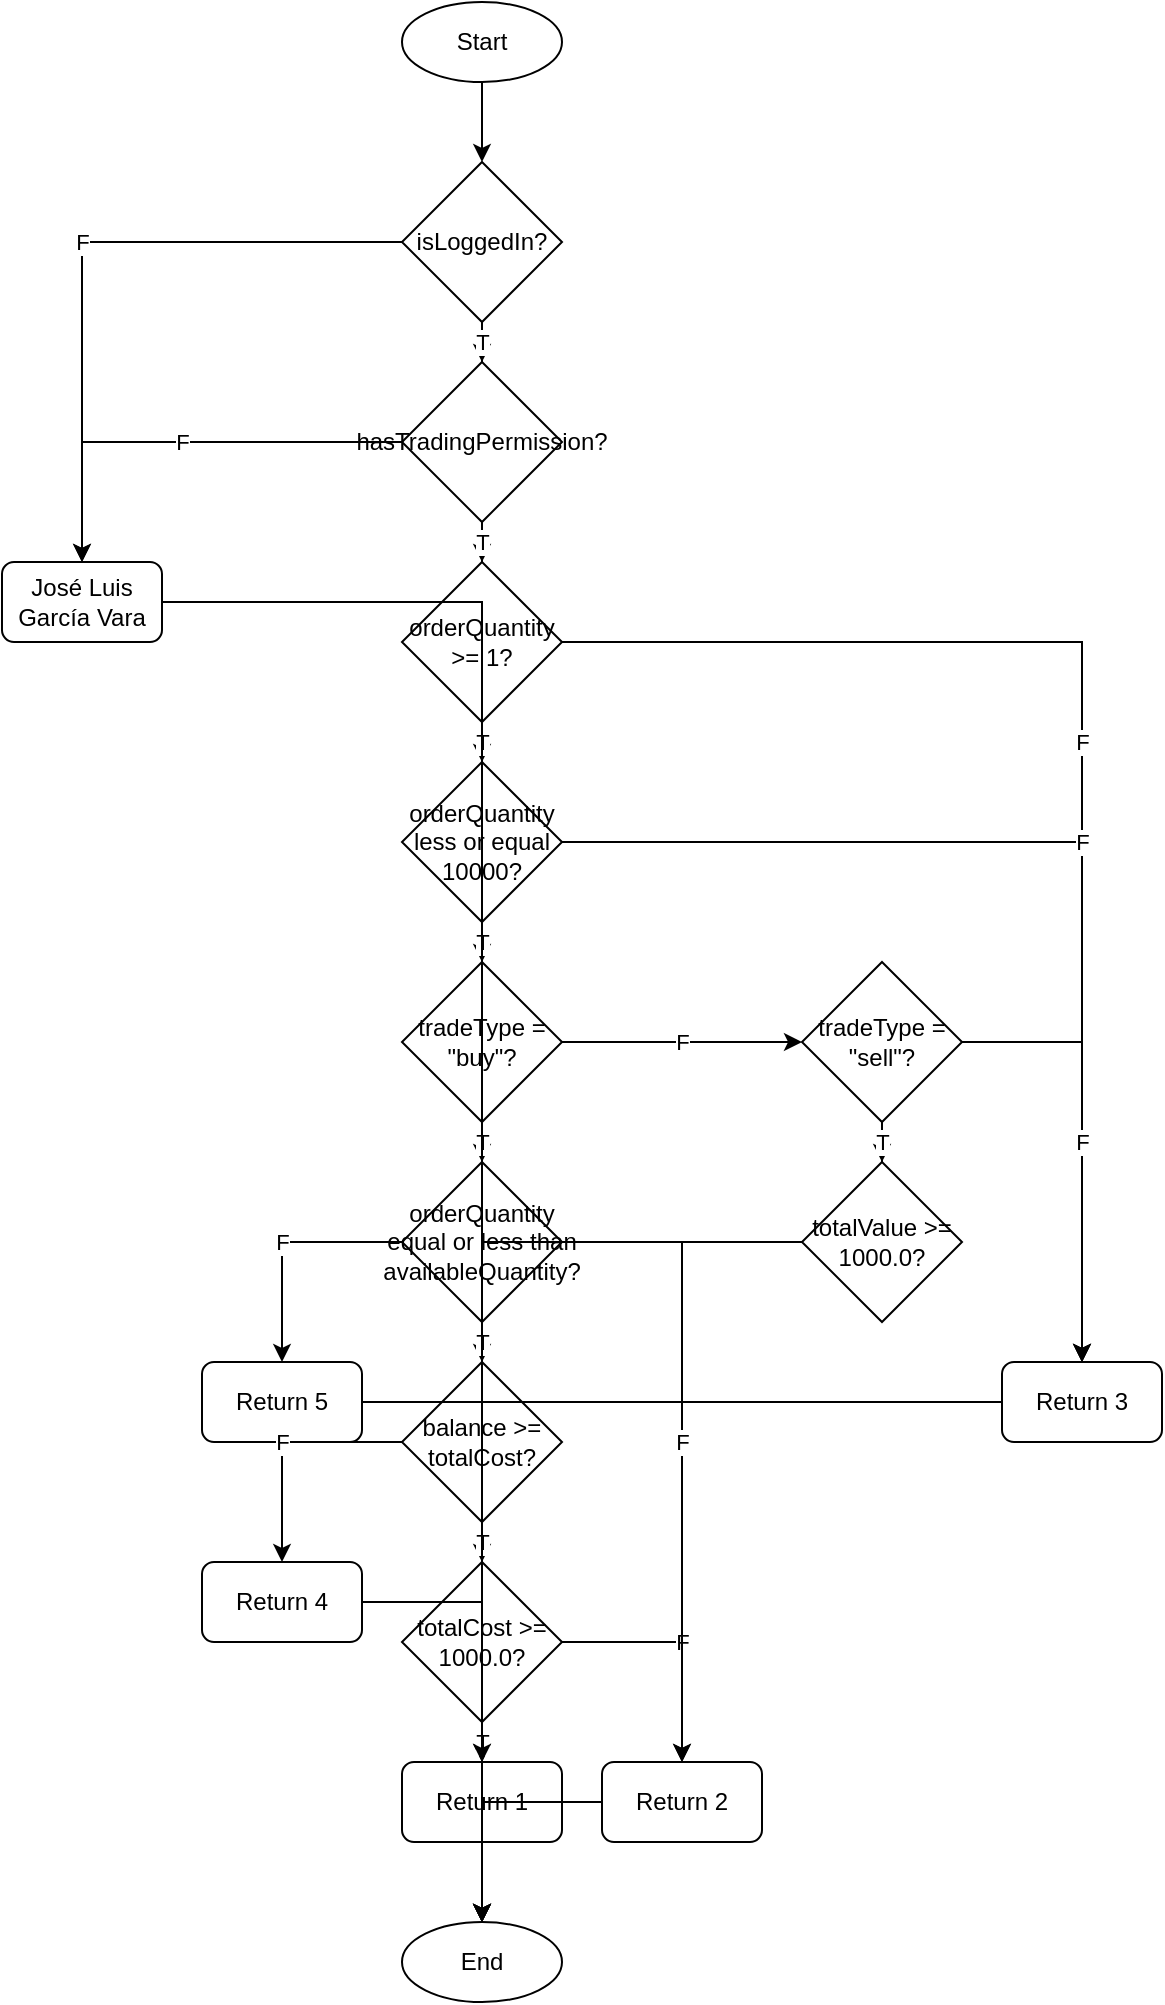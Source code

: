 <mxfile>
  <diagram id="D8sXcglP-9mpBbto9-h7" name="Page-1">
    <mxGraphModel dx="2499" dy="1351" grid="1" gridSize="10" guides="1" tooltips="1" connect="1" arrows="1" fold="1" page="1" pageScale="1" pageWidth="850" pageHeight="1100" math="0" shadow="0">
      <root>
        <mxCell id="0"/>
        <mxCell id="1" parent="0"/>
        <mxCell id="Start" value="Start" style="ellipse;whiteSpace=wrap;html=1;" vertex="1" parent="1">
          <mxGeometry x="400" y="40" width="80" height="40" as="geometry"/>
        </mxCell>
        <mxCell id="1.1" value="isLoggedIn?" style="rhombus;whiteSpace=wrap;html=1;" vertex="1" parent="1">
          <mxGeometry x="400" y="120" width="80" height="80" as="geometry"/>
        </mxCell>
        <mxCell id="1.2" value="hasTradingPermission?" style="rhombus;whiteSpace=wrap;html=1;" vertex="1" parent="1">
          <mxGeometry x="400" y="220" width="80" height="80" as="geometry"/>
        </mxCell>
        <mxCell id="2.1" value="orderQuantity >= 1?" style="rhombus;whiteSpace=wrap;html=1;" vertex="1" parent="1">
          <mxGeometry x="400" y="320" width="80" height="80" as="geometry"/>
        </mxCell>
        <mxCell id="2.2" value="orderQuantity less or equal 10000?" style="rhombus;whiteSpace=wrap;html=1;" vertex="1" parent="1">
          <mxGeometry x="400" y="420" width="80" height="80" as="geometry"/>
        </mxCell>
        <mxCell id="3.1" value="tradeType = &quot;buy&quot;?" style="rhombus;whiteSpace=wrap;html=1;" vertex="1" parent="1">
          <mxGeometry x="400" y="520" width="80" height="80" as="geometry"/>
        </mxCell>
        <mxCell id="3.2" value="tradeType = &quot;sell&quot;?" style="rhombus;whiteSpace=wrap;html=1;" vertex="1" parent="1">
          <mxGeometry x="600" y="520" width="80" height="80" as="geometry"/>
        </mxCell>
        <mxCell id="4" value="orderQuantity equal or less than availableQuantity?" style="rhombus;whiteSpace=wrap;html=1;" vertex="1" parent="1">
          <mxGeometry x="400" y="620" width="80" height="80" as="geometry"/>
        </mxCell>
        <mxCell id="5" value="balance >= totalCost?" style="rhombus;whiteSpace=wrap;html=1;" vertex="1" parent="1">
          <mxGeometry x="400" y="720" width="80" height="80" as="geometry"/>
        </mxCell>
        <mxCell id="6" value="totalCost >= 1000.0?" style="rhombus;whiteSpace=wrap;html=1;" vertex="1" parent="1">
          <mxGeometry x="400" y="820" width="80" height="80" as="geometry"/>
        </mxCell>
        <mxCell id="7" value="totalValue >= 1000.0?" style="rhombus;whiteSpace=wrap;html=1;" vertex="1" parent="1">
          <mxGeometry x="600" y="620" width="80" height="80" as="geometry"/>
        </mxCell>
        <mxCell id="8" value="Return 1" style="rounded=1;whiteSpace=wrap;html=1;" vertex="1" parent="1">
          <mxGeometry x="400" y="920" width="80" height="40" as="geometry"/>
        </mxCell>
        <mxCell id="9" value="Return 2" style="rounded=1;whiteSpace=wrap;html=1;" vertex="1" parent="1">
          <mxGeometry x="500" y="920" width="80" height="40" as="geometry"/>
        </mxCell>
        <mxCell id="10" value="Return 3" style="rounded=1;whiteSpace=wrap;html=1;" vertex="1" parent="1">
          <mxGeometry x="700" y="720" width="80" height="40" as="geometry"/>
        </mxCell>
        <mxCell id="11" value="Return 4" style="rounded=1;whiteSpace=wrap;html=1;" vertex="1" parent="1">
          <mxGeometry x="300" y="820" width="80" height="40" as="geometry"/>
        </mxCell>
        <mxCell id="12" value="Return 5" style="rounded=1;whiteSpace=wrap;html=1;" vertex="1" parent="1">
          <mxGeometry x="300" y="720" width="80" height="40" as="geometry"/>
        </mxCell>
        <mxCell id="13" value="José Luis García Vara" style="rounded=1;whiteSpace=wrap;html=1;" vertex="1" parent="1">
          <mxGeometry x="200" y="320" width="80" height="40" as="geometry"/>
        </mxCell>
        <mxCell id="End" value="End" style="ellipse;whiteSpace=wrap;html=1;" vertex="1" parent="1">
          <mxGeometry x="400" y="1000" width="80" height="40" as="geometry"/>
        </mxCell>
        <mxCell id="e1" value="" style="edgeStyle=orthogonalEdgeStyle;rounded=0;html=1;jettySize=auto;orthogonalLoop=1;" edge="1" parent="1" source="Start" target="1.1">
          <mxGeometry relative="1" as="geometry"/>
        </mxCell>
        <mxCell id="e2" value="T" style="edgeStyle=orthogonalEdgeStyle;rounded=0;html=1;jettySize=auto;orthogonalLoop=1;" edge="1" parent="1" source="1.1" target="1.2">
          <mxGeometry relative="1" as="geometry"/>
        </mxCell>
        <mxCell id="e3" value="F" style="edgeStyle=orthogonalEdgeStyle;rounded=0;html=1;jettySize=auto;orthogonalLoop=1;" edge="1" parent="1" source="1.1" target="13">
          <mxGeometry relative="1" as="geometry"/>
        </mxCell>
        <mxCell id="e4" value="T" style="edgeStyle=orthogonalEdgeStyle;rounded=0;html=1;jettySize=auto;orthogonalLoop=1;" edge="1" parent="1" source="1.2" target="2.1">
          <mxGeometry relative="1" as="geometry"/>
        </mxCell>
        <mxCell id="e5" value="F" style="edgeStyle=orthogonalEdgeStyle;rounded=0;html=1;jettySize=auto;orthogonalLoop=1;" edge="1" parent="1" source="1.2" target="13">
          <mxGeometry relative="1" as="geometry"/>
        </mxCell>
        <mxCell id="e6" value="T" style="edgeStyle=orthogonalEdgeStyle;rounded=0;html=1;jettySize=auto;orthogonalLoop=1;" edge="1" parent="1" source="2.1" target="2.2">
          <mxGeometry relative="1" as="geometry"/>
        </mxCell>
        <mxCell id="e7" value="F" style="edgeStyle=orthogonalEdgeStyle;rounded=0;html=1;jettySize=auto;orthogonalLoop=1;" edge="1" parent="1" source="2.1" target="10">
          <mxGeometry relative="1" as="geometry"/>
        </mxCell>
        <mxCell id="e8" value="T" style="edgeStyle=orthogonalEdgeStyle;rounded=0;html=1;jettySize=auto;orthogonalLoop=1;" edge="1" parent="1" source="2.2" target="3.1">
          <mxGeometry relative="1" as="geometry"/>
        </mxCell>
        <mxCell id="e9" value="F" style="edgeStyle=orthogonalEdgeStyle;rounded=0;html=1;jettySize=auto;orthogonalLoop=1;" edge="1" parent="1" source="2.2" target="10">
          <mxGeometry relative="1" as="geometry"/>
        </mxCell>
        <mxCell id="e10" value="T" style="edgeStyle=orthogonalEdgeStyle;rounded=0;html=1;jettySize=auto;orthogonalLoop=1;" edge="1" parent="1" source="3.1" target="4">
          <mxGeometry relative="1" as="geometry"/>
        </mxCell>
        <mxCell id="e11" value="F" style="edgeStyle=orthogonalEdgeStyle;rounded=0;html=1;jettySize=auto;orthogonalLoop=1;" edge="1" parent="1" source="3.1" target="3.2">
          <mxGeometry relative="1" as="geometry"/>
        </mxCell>
        <mxCell id="e12" value="T" style="edgeStyle=orthogonalEdgeStyle;rounded=0;html=1;jettySize=auto;orthogonalLoop=1;" edge="1" parent="1" source="3.2" target="7">
          <mxGeometry relative="1" as="geometry"/>
        </mxCell>
        <mxCell id="e13" value="F" style="edgeStyle=orthogonalEdgeStyle;rounded=0;html=1;jettySize=auto;orthogonalLoop=1;" edge="1" parent="1" source="3.2" target="10">
          <mxGeometry relative="1" as="geometry"/>
        </mxCell>
        <mxCell id="e14" value="T" style="edgeStyle=orthogonalEdgeStyle;rounded=0;html=1;jettySize=auto;orthogonalLoop=1;" edge="1" parent="1" source="4" target="5">
          <mxGeometry relative="1" as="geometry"/>
        </mxCell>
        <mxCell id="e15" value="F" style="edgeStyle=orthogonalEdgeStyle;rounded=0;html=1;jettySize=auto;orthogonalLoop=1;" edge="1" parent="1" source="4" target="12">
          <mxGeometry relative="1" as="geometry"/>
        </mxCell>
        <mxCell id="e16" value="T" style="edgeStyle=orthogonalEdgeStyle;rounded=0;html=1;jettySize=auto;orthogonalLoop=1;" edge="1" parent="1" source="5" target="6">
          <mxGeometry relative="1" as="geometry"/>
        </mxCell>
        <mxCell id="e17" value="F" style="edgeStyle=orthogonalEdgeStyle;rounded=0;html=1;jettySize=auto;orthogonalLoop=1;" edge="1" parent="1" source="5" target="11">
          <mxGeometry relative="1" as="geometry"/>
        </mxCell>
        <mxCell id="e18" value="T" style="edgeStyle=orthogonalEdgeStyle;rounded=0;html=1;jettySize=auto;orthogonalLoop=1;" edge="1" parent="1" source="6" target="8">
          <mxGeometry relative="1" as="geometry"/>
        </mxCell>
        <mxCell id="e19" value="F" style="edgeStyle=orthogonalEdgeStyle;rounded=0;html=1;jettySize=auto;orthogonalLoop=1;" edge="1" parent="1" source="6" target="9">
          <mxGeometry relative="1" as="geometry"/>
        </mxCell>
        <mxCell id="e20" value="T" style="edgeStyle=orthogonalEdgeStyle;rounded=0;html=1;jettySize=auto;orthogonalLoop=1;" edge="1" parent="1" source="7" target="8">
          <mxGeometry relative="1" as="geometry"/>
        </mxCell>
        <mxCell id="e21" value="F" style="edgeStyle=orthogonalEdgeStyle;rounded=0;html=1;jettySize=auto;orthogonalLoop=1;" edge="1" parent="1" source="7" target="9">
          <mxGeometry relative="1" as="geometry"/>
        </mxCell>
        <mxCell id="e22" value="" style="edgeStyle=orthogonalEdgeStyle;rounded=0;html=1;jettySize=auto;orthogonalLoop=1;" edge="1" parent="1" source="8" target="End">
          <mxGeometry relative="1" as="geometry"/>
        </mxCell>
        <mxCell id="e23" value="" style="edgeStyle=orthogonalEdgeStyle;rounded=0;html=1;jettySize=auto;orthogonalLoop=1;" edge="1" parent="1" source="9" target="End">
          <mxGeometry relative="1" as="geometry"/>
        </mxCell>
        <mxCell id="e24" value="" style="edgeStyle=orthogonalEdgeStyle;rounded=0;html=1;jettySize=auto;orthogonalLoop=1;" edge="1" parent="1" source="10" target="End">
          <mxGeometry relative="1" as="geometry"/>
        </mxCell>
        <mxCell id="e25" value="" style="edgeStyle=orthogonalEdgeStyle;rounded=0;html=1;jettySize=auto;orthogonalLoop=1;" edge="1" parent="1" source="11" target="End">
          <mxGeometry relative="1" as="geometry"/>
        </mxCell>
        <mxCell id="e26" value="" style="edgeStyle=orthogonalEdgeStyle;rounded=0;html=1;jettySize=auto;orthogonalLoop=1;" edge="1" parent="1" source="12" target="End">
          <mxGeometry relative="1" as="geometry"/>
        </mxCell>
        <mxCell id="e27" value="" style="edgeStyle=orthogonalEdgeStyle;rounded=0;html=1;jettySize=auto;orthogonalLoop=1;" edge="1" parent="1" source="13" target="End">
          <mxGeometry relative="1" as="geometry"/>
        </mxCell>
      </root>
    </mxGraphModel>
  </diagram>
</mxfile>
